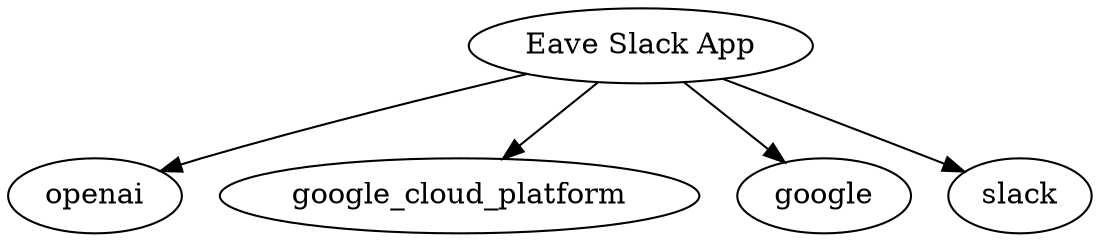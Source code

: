 
digraph {
    "Eave Slack App"
    "Eave Slack App" -> "openai"
    "Eave Slack App" -> "google_cloud_platform"
    "Eave Slack App" -> "google"
    "Eave Slack App" -> "slack"
}
